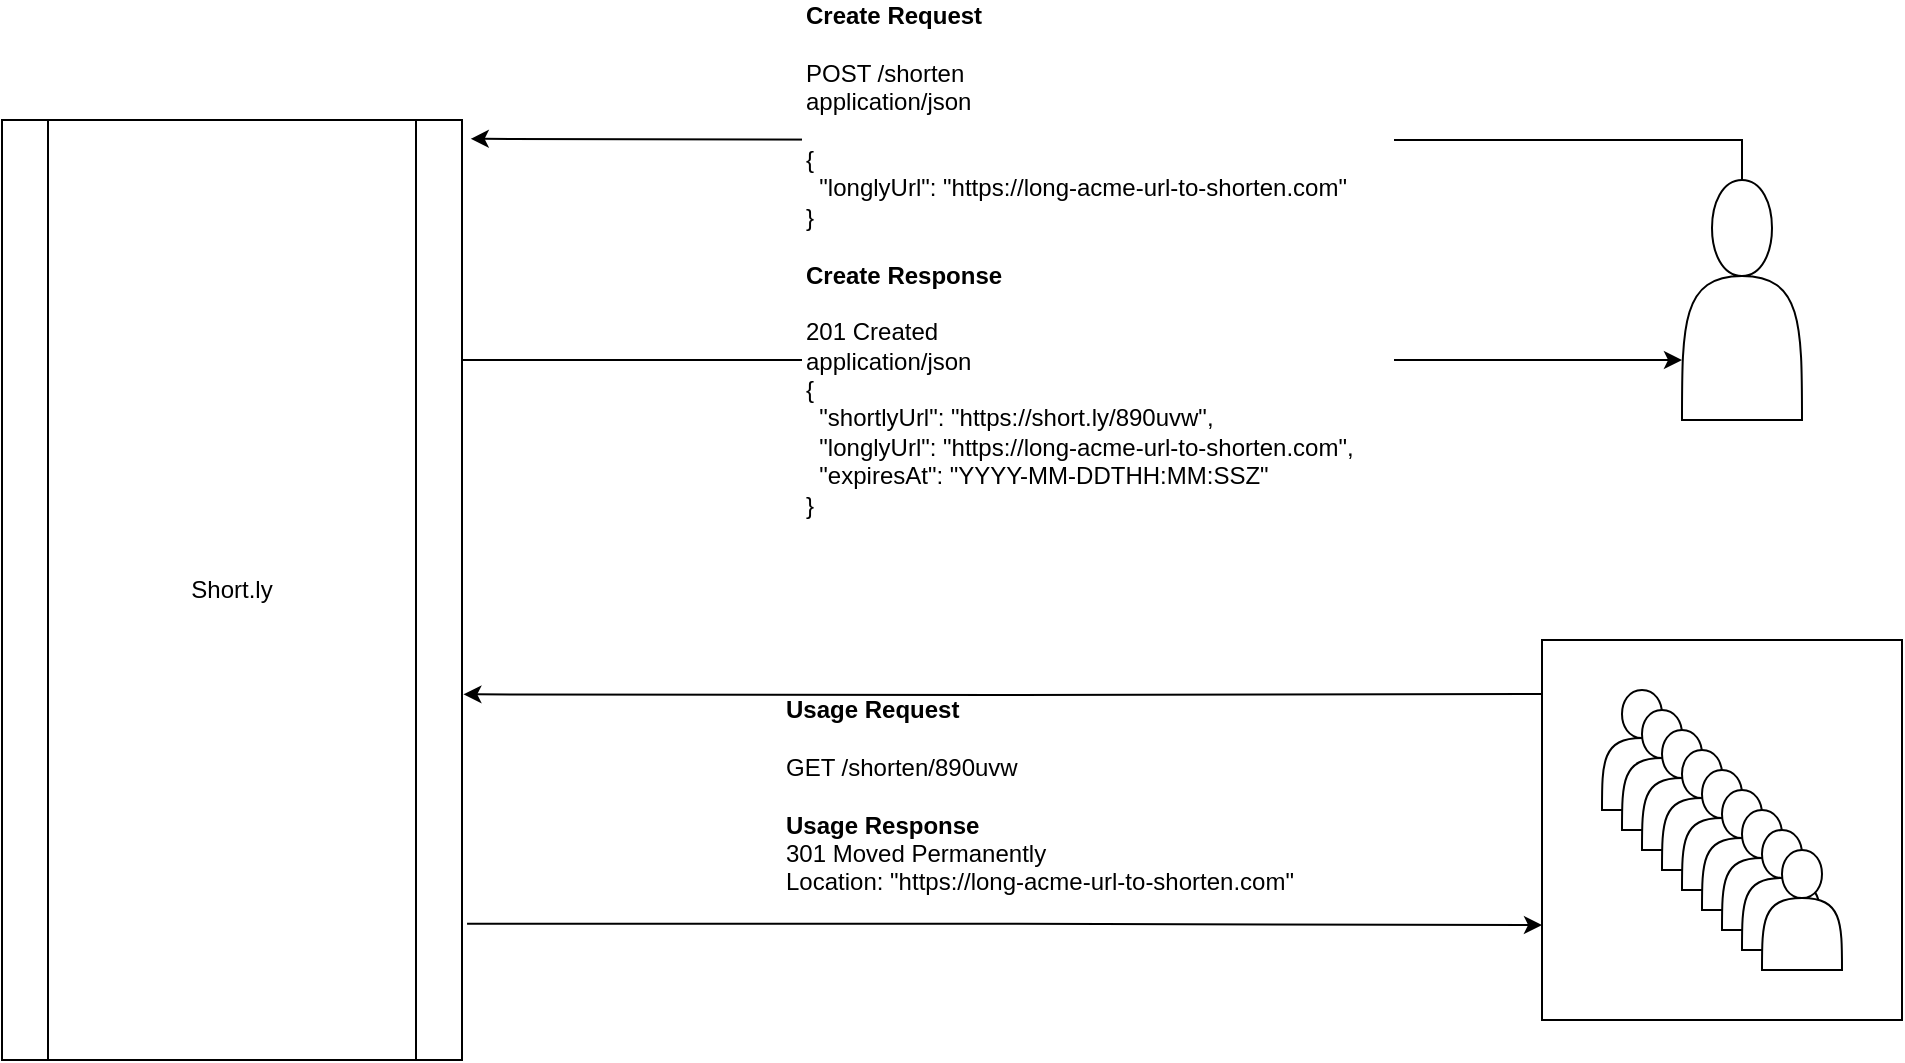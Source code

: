 <mxfile version="24.7.12">
  <diagram name="Page-1" id="ce2lQokXmLGuZG8tcmqd">
    <mxGraphModel dx="1291" dy="925" grid="1" gridSize="10" guides="1" tooltips="1" connect="1" arrows="1" fold="1" page="1" pageScale="1" pageWidth="827" pageHeight="1169" math="0" shadow="0">
      <root>
        <mxCell id="0" />
        <mxCell id="1" parent="0" />
        <mxCell id="ujxeKUffUeWoLccXir3N-5" value="&lt;div&gt;&lt;span style=&quot;background-color: initial;&quot;&gt;&lt;b&gt;Usage Request&amp;nbsp;&lt;/b&gt;&lt;/span&gt;&lt;/div&gt;&lt;div&gt;&lt;span style=&quot;background-color: initial;&quot;&gt;&lt;br&gt;&lt;/span&gt;&lt;/div&gt;&lt;div&gt;&lt;span style=&quot;background-color: initial;&quot;&gt;GET /shorten/890uvw&lt;/span&gt;&lt;br&gt;&lt;/div&gt;&lt;div&gt;&lt;div&gt;&lt;br&gt;&lt;/div&gt;&lt;/div&gt;&lt;div&gt;&lt;b&gt;Usage Response&lt;/b&gt;&lt;/div&gt;301 Moved Permanently&lt;div&gt;Location:&amp;nbsp;&lt;span style=&quot;background-color: initial;&quot;&gt;&quot;https://long-acme-url-to-shorten.com&quot;&lt;/span&gt;&lt;/div&gt;&lt;div style=&quot;&quot;&gt;&lt;br&gt;&lt;/div&gt;" style="text;html=1;align=left;verticalAlign=middle;whiteSpace=wrap;rounded=0;fillColor=default;" vertex="1" parent="1">
          <mxGeometry x="430" y="530" width="270" height="110" as="geometry" />
        </mxCell>
        <mxCell id="ujxeKUffUeWoLccXir3N-22" style="edgeStyle=orthogonalEdgeStyle;rounded=0;orthogonalLoop=1;jettySize=auto;html=1;entryX=0;entryY=0.75;entryDx=0;entryDy=0;exitX=0.996;exitY=0.266;exitDx=0;exitDy=0;exitPerimeter=0;" edge="1" parent="1" source="ujxeKUffUeWoLccXir3N-6">
          <mxGeometry relative="1" as="geometry">
            <mxPoint x="270" y="357.5" as="sourcePoint" />
            <mxPoint x="880" y="360.0" as="targetPoint" />
            <Array as="points">
              <mxPoint x="269" y="360" />
            </Array>
          </mxGeometry>
        </mxCell>
        <mxCell id="ujxeKUffUeWoLccXir3N-24" style="edgeStyle=orthogonalEdgeStyle;rounded=0;orthogonalLoop=1;jettySize=auto;html=1;entryX=0;entryY=0.75;entryDx=0;entryDy=0;exitX=1.011;exitY=0.855;exitDx=0;exitDy=0;exitPerimeter=0;" edge="1" parent="1" source="ujxeKUffUeWoLccXir3N-6" target="ujxeKUffUeWoLccXir3N-16">
          <mxGeometry relative="1" as="geometry" />
        </mxCell>
        <mxCell id="ujxeKUffUeWoLccXir3N-6" value="Short.ly" style="shape=process;whiteSpace=wrap;html=1;backgroundOutline=1;" vertex="1" parent="1">
          <mxGeometry x="40" y="240" width="230" height="470" as="geometry" />
        </mxCell>
        <mxCell id="ujxeKUffUeWoLccXir3N-17" value="" style="group" vertex="1" connectable="0" parent="1">
          <mxGeometry x="810" y="500" width="180" height="190" as="geometry" />
        </mxCell>
        <mxCell id="ujxeKUffUeWoLccXir3N-16" value="" style="rounded=0;whiteSpace=wrap;html=1;" vertex="1" parent="ujxeKUffUeWoLccXir3N-17">
          <mxGeometry width="180" height="190" as="geometry" />
        </mxCell>
        <mxCell id="ujxeKUffUeWoLccXir3N-7" value="" style="shape=actor;whiteSpace=wrap;html=1;" vertex="1" parent="ujxeKUffUeWoLccXir3N-17">
          <mxGeometry x="30" y="25" width="40" height="60" as="geometry" />
        </mxCell>
        <mxCell id="ujxeKUffUeWoLccXir3N-8" value="" style="shape=actor;whiteSpace=wrap;html=1;" vertex="1" parent="ujxeKUffUeWoLccXir3N-17">
          <mxGeometry x="40" y="35" width="40" height="60" as="geometry" />
        </mxCell>
        <mxCell id="ujxeKUffUeWoLccXir3N-9" value="" style="shape=actor;whiteSpace=wrap;html=1;" vertex="1" parent="ujxeKUffUeWoLccXir3N-17">
          <mxGeometry x="50" y="45" width="40" height="60" as="geometry" />
        </mxCell>
        <mxCell id="ujxeKUffUeWoLccXir3N-10" value="" style="shape=actor;whiteSpace=wrap;html=1;" vertex="1" parent="ujxeKUffUeWoLccXir3N-17">
          <mxGeometry x="60" y="55" width="40" height="60" as="geometry" />
        </mxCell>
        <mxCell id="ujxeKUffUeWoLccXir3N-11" value="" style="shape=actor;whiteSpace=wrap;html=1;" vertex="1" parent="ujxeKUffUeWoLccXir3N-17">
          <mxGeometry x="70" y="65" width="40" height="60" as="geometry" />
        </mxCell>
        <mxCell id="ujxeKUffUeWoLccXir3N-12" value="" style="shape=actor;whiteSpace=wrap;html=1;" vertex="1" parent="ujxeKUffUeWoLccXir3N-17">
          <mxGeometry x="80" y="75" width="40" height="60" as="geometry" />
        </mxCell>
        <mxCell id="ujxeKUffUeWoLccXir3N-13" value="" style="shape=actor;whiteSpace=wrap;html=1;" vertex="1" parent="ujxeKUffUeWoLccXir3N-17">
          <mxGeometry x="90" y="85" width="40" height="60" as="geometry" />
        </mxCell>
        <mxCell id="ujxeKUffUeWoLccXir3N-14" value="" style="shape=actor;whiteSpace=wrap;html=1;" vertex="1" parent="ujxeKUffUeWoLccXir3N-17">
          <mxGeometry x="100" y="95" width="40" height="60" as="geometry" />
        </mxCell>
        <mxCell id="ujxeKUffUeWoLccXir3N-15" value="" style="shape=actor;whiteSpace=wrap;html=1;" vertex="1" parent="ujxeKUffUeWoLccXir3N-17">
          <mxGeometry x="110" y="105" width="40" height="60" as="geometry" />
        </mxCell>
        <mxCell id="ujxeKUffUeWoLccXir3N-18" value="" style="shape=actor;whiteSpace=wrap;html=1;" vertex="1" parent="1">
          <mxGeometry x="880" y="270" width="60" height="120" as="geometry" />
        </mxCell>
        <mxCell id="ujxeKUffUeWoLccXir3N-21" style="edgeStyle=orthogonalEdgeStyle;rounded=0;orthogonalLoop=1;jettySize=auto;html=1;entryX=1.019;entryY=0.02;entryDx=0;entryDy=0;entryPerimeter=0;exitX=0.5;exitY=0;exitDx=0;exitDy=0;" edge="1" parent="1" source="ujxeKUffUeWoLccXir3N-18" target="ujxeKUffUeWoLccXir3N-6">
          <mxGeometry relative="1" as="geometry" />
        </mxCell>
        <mxCell id="ujxeKUffUeWoLccXir3N-3" value="&lt;div&gt;&lt;b&gt;Create Request&lt;/b&gt;&lt;/div&gt;&lt;div&gt;&lt;br&gt;&lt;/div&gt;&lt;div&gt;POST /shorten&lt;div&gt;application/json&lt;/div&gt;&lt;div&gt;&lt;br&gt;&lt;/div&gt;&lt;div&gt;{&lt;/div&gt;&lt;div&gt;&amp;nbsp; &quot;longlyUrl&quot;: &quot;https://long-acme-url-to-shorten.com&quot;&lt;/div&gt;&lt;div&gt;}&lt;/div&gt;&lt;/div&gt;&lt;div&gt;&lt;br&gt;&lt;/div&gt;&lt;div&gt;&lt;b&gt;Create Response&lt;/b&gt;&lt;/div&gt;&lt;div&gt;&lt;br&gt;&lt;/div&gt;201 Created&lt;div&gt;application/json&lt;/div&gt;&lt;div style=&quot;&quot;&gt;&lt;font style=&quot;font-size: 12px;&quot;&gt;{&lt;/font&gt;&lt;/div&gt;&lt;div style=&quot;&quot;&gt;&lt;font style=&quot;font-size: 12px;&quot;&gt;&amp;nbsp; &quot;shortlyUrl&quot;: &quot;https://short.ly/890uvw&quot;,&lt;/font&gt;&lt;/div&gt;&lt;div style=&quot;&quot;&gt;&lt;font style=&quot;font-size: 12px;&quot;&gt;&amp;nbsp; &quot;longlyUrl&quot;: &quot;https://long-acme-url-to-shorten.com&quot;,&lt;/font&gt;&lt;/div&gt;&lt;div style=&quot;&quot;&gt;&lt;font style=&quot;font-size: 12px;&quot;&gt;&amp;nbsp; &quot;expiresAt&quot;: &quot;YYYY-MM-DDTHH:MM:SSZ&quot;&amp;nbsp;&lt;/font&gt;&lt;/div&gt;&lt;div style=&quot;&quot;&gt;&lt;font style=&quot;font-size: 12px;&quot;&gt;}&lt;/font&gt;&lt;/div&gt;" style="text;html=1;align=left;verticalAlign=middle;whiteSpace=wrap;rounded=0;fillColor=default;" vertex="1" parent="1">
          <mxGeometry x="440" y="180" width="296" height="260" as="geometry" />
        </mxCell>
        <mxCell id="ujxeKUffUeWoLccXir3N-23" style="edgeStyle=orthogonalEdgeStyle;rounded=0;orthogonalLoop=1;jettySize=auto;html=1;entryX=1.003;entryY=0.611;entryDx=0;entryDy=0;entryPerimeter=0;" edge="1" parent="1" target="ujxeKUffUeWoLccXir3N-6">
          <mxGeometry relative="1" as="geometry">
            <mxPoint x="810" y="527" as="sourcePoint" />
          </mxGeometry>
        </mxCell>
      </root>
    </mxGraphModel>
  </diagram>
</mxfile>
